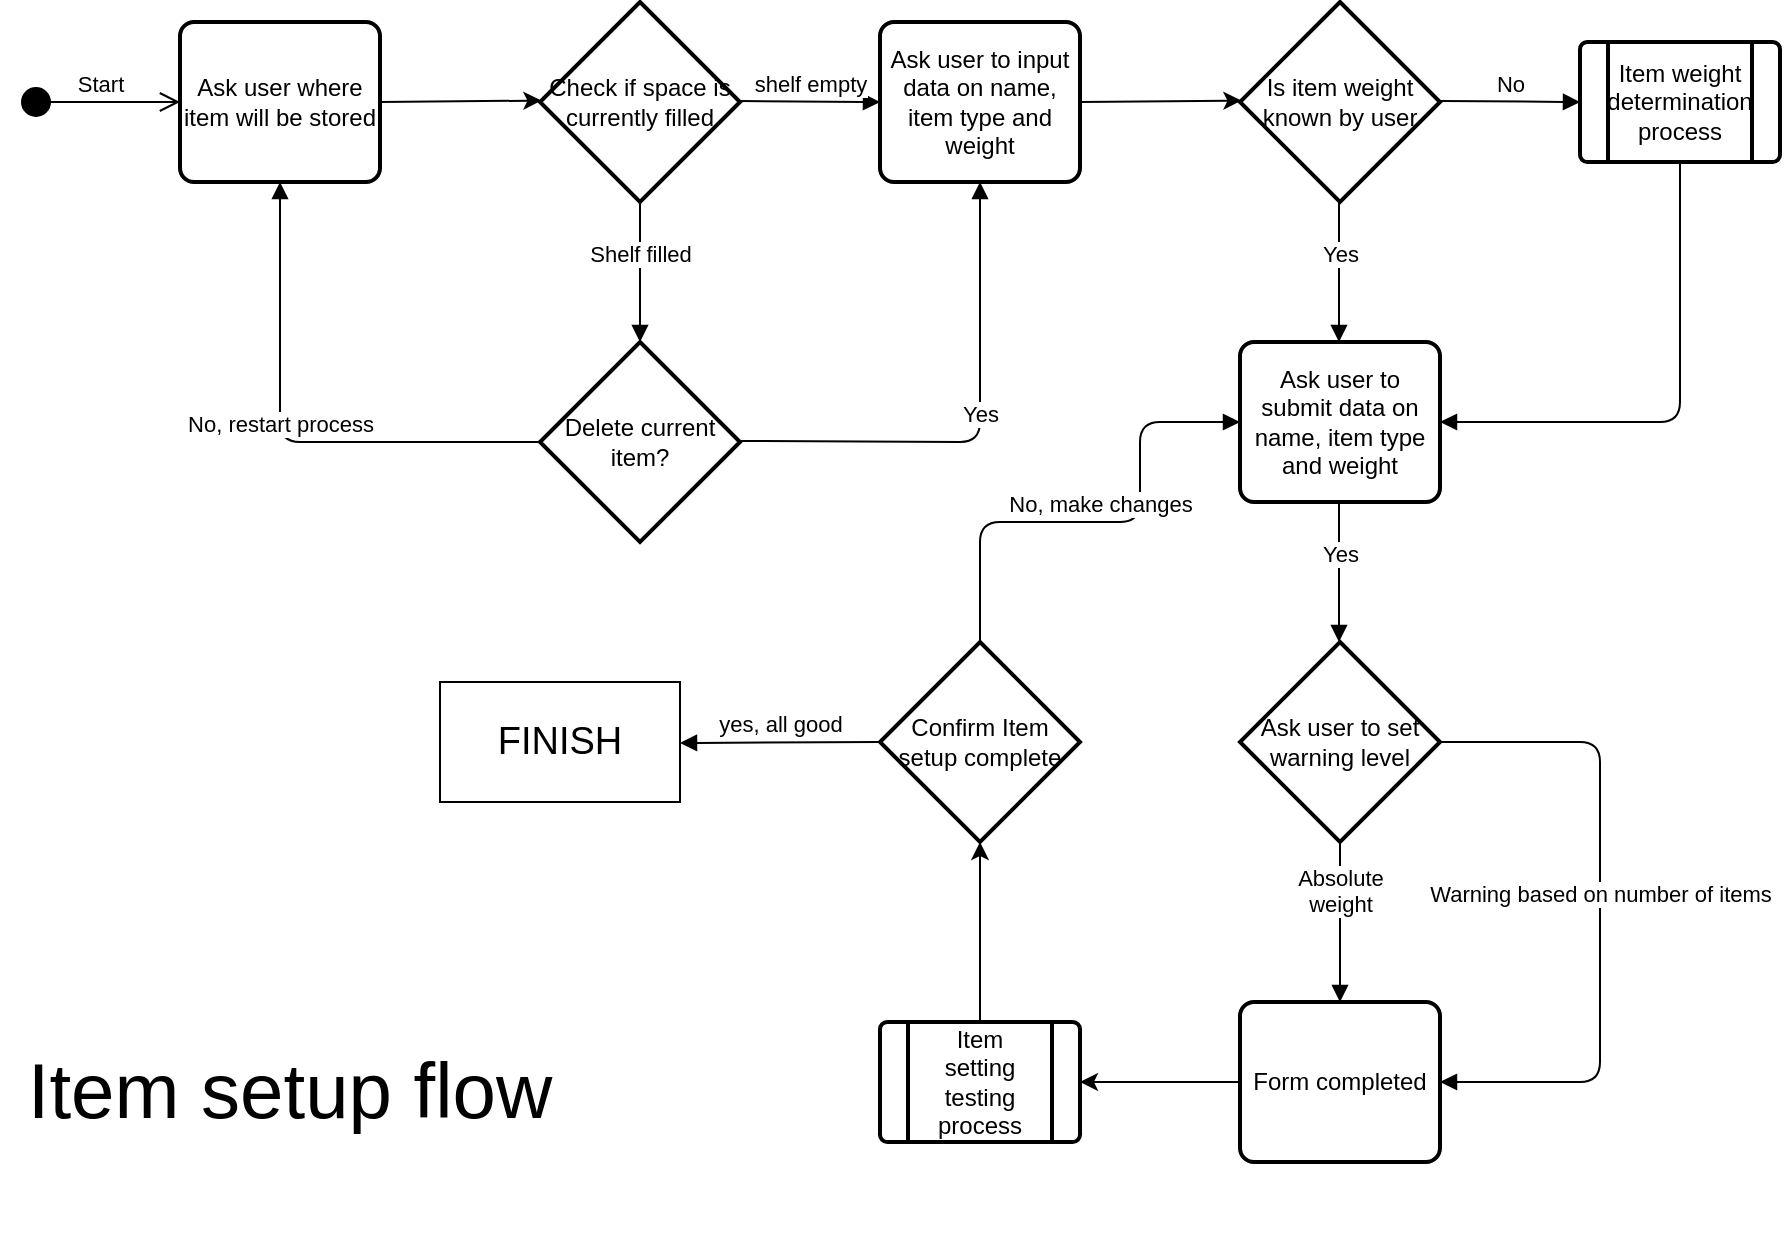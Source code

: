<mxfile version="12.1.5" type="google" pages="1"><diagram id="e9-2rZ_PwshjOxors8-O" name="Page-1"><mxGraphModel dx="1408" dy="786" grid="1" gridSize="10" guides="1" tooltips="1" connect="1" arrows="1" fold="1" page="1" pageScale="1" pageWidth="1000" pageHeight="700" math="0" shadow="0"><root><mxCell id="0"/><mxCell id="1" parent="0"/><mxCell id="1aJbVYZRl6usl2XnscbT-2" value="Start" style="html=1;verticalAlign=bottom;startArrow=circle;startFill=1;endArrow=open;startSize=6;endSize=8;" parent="1" edge="1"><mxGeometry width="80" relative="1" as="geometry"><mxPoint x="50" y="80" as="sourcePoint"/><mxPoint x="130" y="80" as="targetPoint"/></mxGeometry></mxCell><mxCell id="1aJbVYZRl6usl2XnscbT-3" value="Ask user where item will be stored" style="rounded=1;whiteSpace=wrap;html=1;absoluteArcSize=1;arcSize=14;strokeWidth=2;" parent="1" vertex="1"><mxGeometry x="130" y="40" width="100" height="80" as="geometry"/></mxCell><mxCell id="1aJbVYZRl6usl2XnscbT-4" value="Check&amp;nbsp;if space is currently filled" style="strokeWidth=2;html=1;shape=mxgraph.flowchart.decision;whiteSpace=wrap;" parent="1" vertex="1"><mxGeometry x="310" y="30" width="100" height="100" as="geometry"/></mxCell><mxCell id="1aJbVYZRl6usl2XnscbT-5" value="" style="endArrow=classic;html=1;exitX=1;exitY=0.5;exitDx=0;exitDy=0;entryX=0.007;entryY=0.493;entryDx=0;entryDy=0;entryPerimeter=0;" parent="1" source="1aJbVYZRl6usl2XnscbT-3" target="1aJbVYZRl6usl2XnscbT-4" edge="1"><mxGeometry width="50" height="50" relative="1" as="geometry"><mxPoint x="240" y="100" as="sourcePoint"/><mxPoint x="340" y="95" as="targetPoint"/></mxGeometry></mxCell><mxCell id="1aJbVYZRl6usl2XnscbT-9" value="shelf empty" style="html=1;verticalAlign=bottom;endArrow=block;" parent="1" edge="1"><mxGeometry width="80" relative="1" as="geometry"><mxPoint x="410" y="79.5" as="sourcePoint"/><mxPoint x="480" y="80" as="targetPoint"/></mxGeometry></mxCell><mxCell id="1aJbVYZRl6usl2XnscbT-10" value="Shelf filled" style="html=1;verticalAlign=bottom;endArrow=block;exitX=0.5;exitY=1;exitDx=0;exitDy=0;exitPerimeter=0;" parent="1" source="1aJbVYZRl6usl2XnscbT-4" edge="1"><mxGeometry width="80" relative="1" as="geometry"><mxPoint x="350" y="170" as="sourcePoint"/><mxPoint x="360" y="200" as="targetPoint"/></mxGeometry></mxCell><mxCell id="1aJbVYZRl6usl2XnscbT-11" value="Delete current item?" style="strokeWidth=2;html=1;shape=mxgraph.flowchart.decision;whiteSpace=wrap;" parent="1" vertex="1"><mxGeometry x="310" y="200" width="100" height="100" as="geometry"/></mxCell><mxCell id="1aJbVYZRl6usl2XnscbT-12" value="Yes" style="html=1;verticalAlign=bottom;endArrow=block;entryX=0.5;entryY=1;entryDx=0;entryDy=0;" parent="1" target="1aJbVYZRl6usl2XnscbT-14" edge="1"><mxGeometry width="80" relative="1" as="geometry"><mxPoint x="410" y="249.5" as="sourcePoint"/><mxPoint x="480" y="80" as="targetPoint"/><Array as="points"><mxPoint x="530" y="250"/></Array></mxGeometry></mxCell><mxCell id="1aJbVYZRl6usl2XnscbT-13" value="No, restart process" style="html=1;verticalAlign=bottom;endArrow=block;exitX=0;exitY=0.5;exitDx=0;exitDy=0;exitPerimeter=0;entryX=0.5;entryY=1;entryDx=0;entryDy=0;rounded=1;" parent="1" source="1aJbVYZRl6usl2XnscbT-11" target="1aJbVYZRl6usl2XnscbT-3" edge="1"><mxGeometry width="80" relative="1" as="geometry"><mxPoint x="350" y="340" as="sourcePoint"/><mxPoint x="360" y="370" as="targetPoint"/><Array as="points"><mxPoint x="180" y="250"/></Array></mxGeometry></mxCell><mxCell id="1aJbVYZRl6usl2XnscbT-14" value="Ask user to input data on name, item type and weight" style="rounded=1;whiteSpace=wrap;html=1;absoluteArcSize=1;arcSize=14;strokeWidth=2;" parent="1" vertex="1"><mxGeometry x="480" y="40" width="100" height="80" as="geometry"/></mxCell><mxCell id="1aJbVYZRl6usl2XnscbT-15" value="Is item weight known by user" style="strokeWidth=2;html=1;shape=mxgraph.flowchart.decision;whiteSpace=wrap;" parent="1" vertex="1"><mxGeometry x="660" y="30" width="100" height="100" as="geometry"/></mxCell><mxCell id="1aJbVYZRl6usl2XnscbT-16" value="" style="endArrow=classic;html=1;exitX=1;exitY=0.5;exitDx=0;exitDy=0;entryX=0.007;entryY=0.493;entryDx=0;entryDy=0;entryPerimeter=0;" parent="1" target="1aJbVYZRl6usl2XnscbT-15" edge="1"><mxGeometry width="50" height="50" relative="1" as="geometry"><mxPoint x="580" y="80" as="sourcePoint"/><mxPoint x="690" y="95" as="targetPoint"/></mxGeometry></mxCell><mxCell id="1aJbVYZRl6usl2XnscbT-17" value="No" style="html=1;verticalAlign=bottom;endArrow=block;" parent="1" edge="1"><mxGeometry width="80" relative="1" as="geometry"><mxPoint x="760" y="79.5" as="sourcePoint"/><mxPoint x="830" y="80" as="targetPoint"/></mxGeometry></mxCell><mxCell id="1aJbVYZRl6usl2XnscbT-18" value="Yes" style="html=1;verticalAlign=bottom;endArrow=block;exitX=0.5;exitY=1;exitDx=0;exitDy=0;exitPerimeter=0;" parent="1" edge="1"><mxGeometry width="80" relative="1" as="geometry"><mxPoint x="709.5" y="130" as="sourcePoint"/><mxPoint x="709.5" y="200" as="targetPoint"/></mxGeometry></mxCell><mxCell id="1aJbVYZRl6usl2XnscbT-22" value="" style="verticalLabelPosition=bottom;verticalAlign=top;html=1;strokeWidth=2;shape=process;whiteSpace=wrap;rounded=1;size=0.14;arcSize=6;" parent="1" vertex="1"><mxGeometry x="830" y="50" width="100" height="60" as="geometry"/></mxCell><mxCell id="1aJbVYZRl6usl2XnscbT-23" value="Item weight determination process" style="text;html=1;strokeColor=none;fillColor=none;align=center;verticalAlign=middle;whiteSpace=wrap;rounded=0;" parent="1" vertex="1"><mxGeometry x="830" y="55" width="100" height="50" as="geometry"/></mxCell><mxCell id="1aJbVYZRl6usl2XnscbT-24" value="Ask user to submit data on name, item type and weight" style="rounded=1;whiteSpace=wrap;html=1;absoluteArcSize=1;arcSize=14;strokeWidth=2;" parent="1" vertex="1"><mxGeometry x="660" y="200" width="100" height="80" as="geometry"/></mxCell><mxCell id="1aJbVYZRl6usl2XnscbT-25" value="" style="html=1;verticalAlign=bottom;endArrow=block;exitX=0.5;exitY=1;exitDx=0;exitDy=0;exitPerimeter=0;entryX=1;entryY=0.5;entryDx=0;entryDy=0;" parent="1" target="1aJbVYZRl6usl2XnscbT-24" edge="1"><mxGeometry width="80" relative="1" as="geometry"><mxPoint x="880" y="110" as="sourcePoint"/><mxPoint x="800" y="240" as="targetPoint"/><Array as="points"><mxPoint x="880" y="240"/></Array></mxGeometry></mxCell><mxCell id="1aJbVYZRl6usl2XnscbT-27" value="Yes" style="html=1;verticalAlign=bottom;endArrow=block;exitX=0.5;exitY=1;exitDx=0;exitDy=0;exitPerimeter=0;" parent="1" edge="1"><mxGeometry width="80" relative="1" as="geometry"><mxPoint x="709.5" y="280" as="sourcePoint"/><mxPoint x="709.5" y="350" as="targetPoint"/></mxGeometry></mxCell><mxCell id="1aJbVYZRl6usl2XnscbT-29" value="Ask user to set warning level" style="strokeWidth=2;html=1;shape=mxgraph.flowchart.decision;whiteSpace=wrap;" parent="1" vertex="1"><mxGeometry x="660" y="350" width="100" height="100" as="geometry"/></mxCell><mxCell id="1aJbVYZRl6usl2XnscbT-31" value="Absolute&lt;br&gt;weight" style="html=1;verticalAlign=bottom;endArrow=block;exitX=0.5;exitY=1;exitDx=0;exitDy=0;exitPerimeter=0;entryX=0.5;entryY=0;entryDx=0;entryDy=0;" parent="1" source="1aJbVYZRl6usl2XnscbT-29" target="1aJbVYZRl6usl2XnscbT-33" edge="1"><mxGeometry width="80" relative="1" as="geometry"><mxPoint x="780" y="490" as="sourcePoint"/><mxPoint x="710" y="490" as="targetPoint"/></mxGeometry></mxCell><mxCell id="1aJbVYZRl6usl2XnscbT-32" value="Warning based on number of items" style="html=1;verticalAlign=bottom;endArrow=block;exitX=1;exitY=0.5;exitDx=0;exitDy=0;exitPerimeter=0;entryX=1;entryY=0.5;entryDx=0;entryDy=0;" parent="1" source="1aJbVYZRl6usl2XnscbT-29" target="1aJbVYZRl6usl2XnscbT-33" edge="1"><mxGeometry width="80" relative="1" as="geometry"><mxPoint x="880" y="620" as="sourcePoint"/><mxPoint x="690" y="610" as="targetPoint"/><Array as="points"><mxPoint x="840" y="400"/><mxPoint x="840" y="570"/></Array></mxGeometry></mxCell><mxCell id="1aJbVYZRl6usl2XnscbT-33" value="Form completed" style="rounded=1;whiteSpace=wrap;html=1;absoluteArcSize=1;arcSize=14;strokeWidth=2;" parent="1" vertex="1"><mxGeometry x="660" y="530" width="100" height="80" as="geometry"/></mxCell><mxCell id="1aJbVYZRl6usl2XnscbT-36" value="" style="verticalLabelPosition=bottom;verticalAlign=top;html=1;strokeWidth=2;shape=process;whiteSpace=wrap;rounded=1;size=0.14;arcSize=6;" parent="1" vertex="1"><mxGeometry x="480" y="540" width="100" height="60" as="geometry"/></mxCell><mxCell id="1aJbVYZRl6usl2XnscbT-37" value="Item setting testing process" style="text;html=1;strokeColor=none;fillColor=none;align=center;verticalAlign=middle;whiteSpace=wrap;rounded=0;" parent="1" vertex="1"><mxGeometry x="500" y="545" width="60" height="50" as="geometry"/></mxCell><mxCell id="1aJbVYZRl6usl2XnscbT-42" value="Confirm Item setup complete" style="strokeWidth=2;html=1;shape=mxgraph.flowchart.decision;whiteSpace=wrap;" parent="1" vertex="1"><mxGeometry x="480" y="350" width="100" height="100" as="geometry"/></mxCell><mxCell id="1aJbVYZRl6usl2XnscbT-43" value="" style="endArrow=classic;html=1;entryX=1;entryY=0.5;entryDx=0;entryDy=0;exitX=0;exitY=0.5;exitDx=0;exitDy=0;" parent="1" source="1aJbVYZRl6usl2XnscbT-33" target="1aJbVYZRl6usl2XnscbT-36" edge="1"><mxGeometry width="50" height="50" relative="1" as="geometry"><mxPoint x="270" y="680" as="sourcePoint"/><mxPoint x="320" y="630" as="targetPoint"/></mxGeometry></mxCell><mxCell id="1aJbVYZRl6usl2XnscbT-44" value="" style="endArrow=classic;html=1;entryX=0.5;entryY=1;entryDx=0;entryDy=0;entryPerimeter=0;exitX=0.5;exitY=0;exitDx=0;exitDy=0;" parent="1" source="1aJbVYZRl6usl2XnscbT-36" target="1aJbVYZRl6usl2XnscbT-42" edge="1"><mxGeometry width="50" height="50" relative="1" as="geometry"><mxPoint x="270" y="680" as="sourcePoint"/><mxPoint x="320" y="630" as="targetPoint"/></mxGeometry></mxCell><mxCell id="1aJbVYZRl6usl2XnscbT-45" value="No, make changes" style="html=1;verticalAlign=bottom;endArrow=block;entryX=0;entryY=0.5;entryDx=0;entryDy=0;exitX=0.5;exitY=0;exitDx=0;exitDy=0;exitPerimeter=0;" parent="1" source="1aJbVYZRl6usl2XnscbT-42" target="1aJbVYZRl6usl2XnscbT-24" edge="1"><mxGeometry width="80" relative="1" as="geometry"><mxPoint x="270" y="630" as="sourcePoint"/><mxPoint x="540" y="330" as="targetPoint"/><Array as="points"><mxPoint x="530" y="290"/><mxPoint x="610" y="290"/><mxPoint x="610" y="240"/></Array></mxGeometry></mxCell><mxCell id="1aJbVYZRl6usl2XnscbT-47" value="yes, all good" style="html=1;verticalAlign=bottom;endArrow=block;" parent="1" edge="1"><mxGeometry width="80" relative="1" as="geometry"><mxPoint x="480" y="400" as="sourcePoint"/><mxPoint x="380" y="400.5" as="targetPoint"/></mxGeometry></mxCell><mxCell id="1aJbVYZRl6usl2XnscbT-49" value="&lt;font style=&quot;font-size: 19px&quot;&gt;FINISH&lt;/font&gt;" style="rounded=0;whiteSpace=wrap;html=1;" parent="1" vertex="1"><mxGeometry x="260" y="370" width="120" height="60" as="geometry"/></mxCell><mxCell id="2xPOluStcmfxS6fpkvfY-1" value="&lt;font style=&quot;font-size: 39px&quot;&gt;Item setup flow&lt;/font&gt;" style="text;html=1;strokeColor=none;fillColor=none;align=center;verticalAlign=middle;whiteSpace=wrap;rounded=0;" vertex="1" parent="1"><mxGeometry x="40" y="500" width="290" height="150" as="geometry"/></mxCell></root></mxGraphModel></diagram></mxfile>